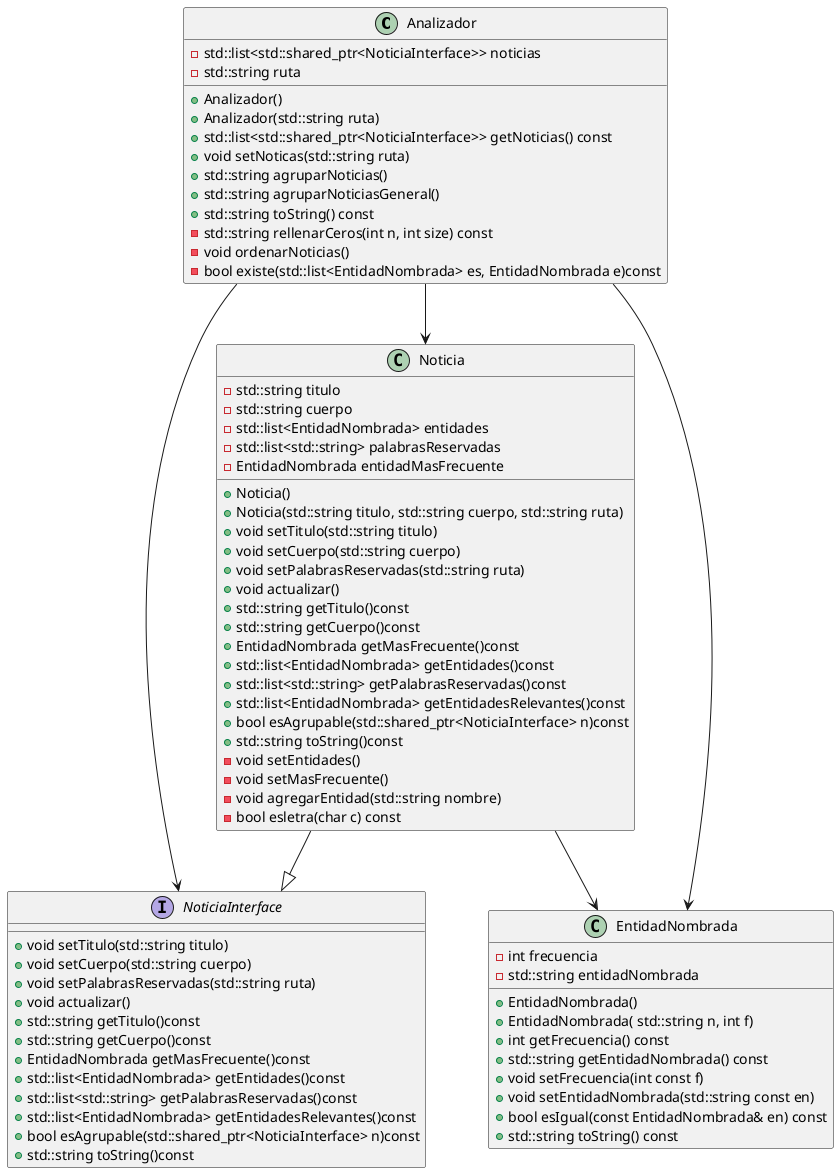 @startuml
Analizador --> Noticia
Analizador --> NoticiaInterface
Analizador --> EntidadNombrada
Noticia --|> NoticiaInterface
Noticia --> EntidadNombrada

class Analizador {
	-std::list<std::shared_ptr<NoticiaInterface>> noticias
	-std::string ruta
	+Analizador()
	+Analizador(std::string ruta)
	+std::list<std::shared_ptr<NoticiaInterface>> getNoticias() const
	+void setNoticas(std::string ruta)
	+std::string agruparNoticias()
	+std::string agruparNoticiasGeneral()
	+std::string toString() const
	-std::string rellenarCeros(int n, int size) const
	-void ordenarNoticias()
	-bool existe(std::list<EntidadNombrada> es, EntidadNombrada e)const
}
interface NoticiaInterface {
	+void setTitulo(std::string titulo)
	+void setCuerpo(std::string cuerpo)
	+void setPalabrasReservadas(std::string ruta)
	+void actualizar()
	+std::string getTitulo()const
	+std::string getCuerpo()const
	+EntidadNombrada getMasFrecuente()const
	+std::list<EntidadNombrada> getEntidades()const
	+std::list<std::string> getPalabrasReservadas()const
	+std::list<EntidadNombrada> getEntidadesRelevantes()const
	+bool esAgrupable(std::shared_ptr<NoticiaInterface> n)const
	+std::string toString()const
}
class Noticia {
	-std::string titulo
	-std::string cuerpo
	-std::list<EntidadNombrada> entidades
	-std::list<std::string> palabrasReservadas
	-EntidadNombrada entidadMasFrecuente
	+Noticia()
	+Noticia(std::string titulo, std::string cuerpo, std::string ruta)
	+void setTitulo(std::string titulo)
	+void setCuerpo(std::string cuerpo)
	+void setPalabrasReservadas(std::string ruta)
	+void actualizar()
	+std::string getTitulo()const
	+std::string getCuerpo()const
	+EntidadNombrada getMasFrecuente()const
	+std::list<EntidadNombrada> getEntidades()const
	+std::list<std::string> getPalabrasReservadas()const
	+std::list<EntidadNombrada> getEntidadesRelevantes()const
	+bool esAgrupable(std::shared_ptr<NoticiaInterface> n)const
	+std::string toString()const
	-void setEntidades()
	-void setMasFrecuente()
	-void agregarEntidad(std::string nombre)
	-bool esletra(char c) const
}
class EntidadNombrada {
	-int frecuencia
	-std::string entidadNombrada
	+EntidadNombrada()
	+EntidadNombrada( std::string n, int f)
	+int getFrecuencia() const
	+std::string getEntidadNombrada() const
	+void setFrecuencia(int const f)
	+void setEntidadNombrada(std::string const en)
	+bool esIgual(const EntidadNombrada& en) const
	+std::string toString() const
}
@enduml